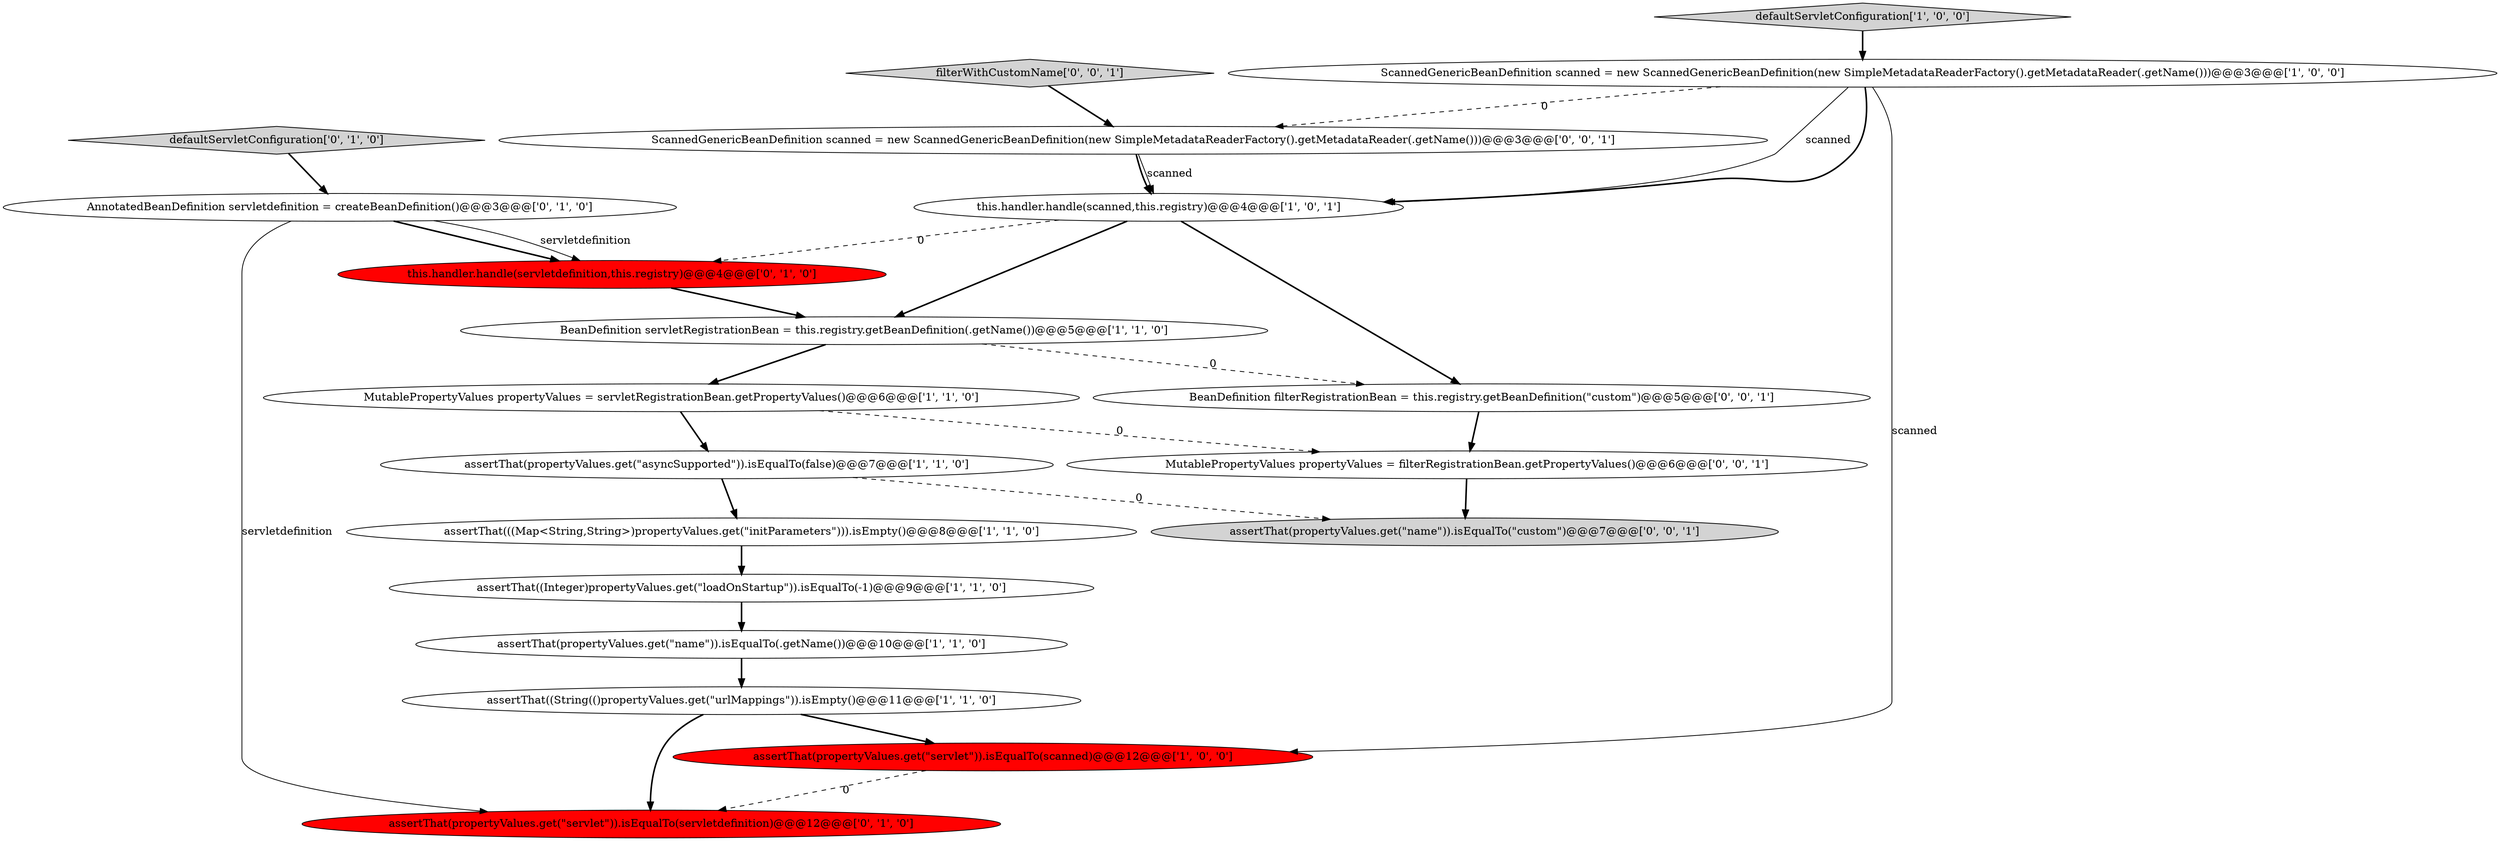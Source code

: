 digraph {
10 [style = filled, label = "assertThat(propertyValues.get(\"name\")).isEqualTo(.getName())@@@10@@@['1', '1', '0']", fillcolor = white, shape = ellipse image = "AAA0AAABBB1BBB"];
17 [style = filled, label = "MutablePropertyValues propertyValues = filterRegistrationBean.getPropertyValues()@@@6@@@['0', '0', '1']", fillcolor = white, shape = ellipse image = "AAA0AAABBB3BBB"];
8 [style = filled, label = "assertThat(((Map<String,String>)propertyValues.get(\"initParameters\"))).isEmpty()@@@8@@@['1', '1', '0']", fillcolor = white, shape = ellipse image = "AAA0AAABBB1BBB"];
2 [style = filled, label = "defaultServletConfiguration['1', '0', '0']", fillcolor = lightgray, shape = diamond image = "AAA0AAABBB1BBB"];
4 [style = filled, label = "assertThat(propertyValues.get(\"asyncSupported\")).isEqualTo(false)@@@7@@@['1', '1', '0']", fillcolor = white, shape = ellipse image = "AAA0AAABBB1BBB"];
5 [style = filled, label = "assertThat((Integer)propertyValues.get(\"loadOnStartup\")).isEqualTo(-1)@@@9@@@['1', '1', '0']", fillcolor = white, shape = ellipse image = "AAA0AAABBB1BBB"];
6 [style = filled, label = "this.handler.handle(scanned,this.registry)@@@4@@@['1', '0', '1']", fillcolor = white, shape = ellipse image = "AAA0AAABBB1BBB"];
14 [style = filled, label = "defaultServletConfiguration['0', '1', '0']", fillcolor = lightgray, shape = diamond image = "AAA0AAABBB2BBB"];
3 [style = filled, label = "BeanDefinition servletRegistrationBean = this.registry.getBeanDefinition(.getName())@@@5@@@['1', '1', '0']", fillcolor = white, shape = ellipse image = "AAA0AAABBB1BBB"];
16 [style = filled, label = "BeanDefinition filterRegistrationBean = this.registry.getBeanDefinition(\"custom\")@@@5@@@['0', '0', '1']", fillcolor = white, shape = ellipse image = "AAA0AAABBB3BBB"];
18 [style = filled, label = "assertThat(propertyValues.get(\"name\")).isEqualTo(\"custom\")@@@7@@@['0', '0', '1']", fillcolor = lightgray, shape = ellipse image = "AAA0AAABBB3BBB"];
13 [style = filled, label = "AnnotatedBeanDefinition servletdefinition = createBeanDefinition()@@@3@@@['0', '1', '0']", fillcolor = white, shape = ellipse image = "AAA0AAABBB2BBB"];
19 [style = filled, label = "ScannedGenericBeanDefinition scanned = new ScannedGenericBeanDefinition(new SimpleMetadataReaderFactory().getMetadataReader(.getName()))@@@3@@@['0', '0', '1']", fillcolor = white, shape = ellipse image = "AAA0AAABBB3BBB"];
0 [style = filled, label = "assertThat(propertyValues.get(\"servlet\")).isEqualTo(scanned)@@@12@@@['1', '0', '0']", fillcolor = red, shape = ellipse image = "AAA1AAABBB1BBB"];
1 [style = filled, label = "assertThat((String(()propertyValues.get(\"urlMappings\")).isEmpty()@@@11@@@['1', '1', '0']", fillcolor = white, shape = ellipse image = "AAA0AAABBB1BBB"];
7 [style = filled, label = "MutablePropertyValues propertyValues = servletRegistrationBean.getPropertyValues()@@@6@@@['1', '1', '0']", fillcolor = white, shape = ellipse image = "AAA0AAABBB1BBB"];
12 [style = filled, label = "this.handler.handle(servletdefinition,this.registry)@@@4@@@['0', '1', '0']", fillcolor = red, shape = ellipse image = "AAA1AAABBB2BBB"];
9 [style = filled, label = "ScannedGenericBeanDefinition scanned = new ScannedGenericBeanDefinition(new SimpleMetadataReaderFactory().getMetadataReader(.getName()))@@@3@@@['1', '0', '0']", fillcolor = white, shape = ellipse image = "AAA0AAABBB1BBB"];
15 [style = filled, label = "filterWithCustomName['0', '0', '1']", fillcolor = lightgray, shape = diamond image = "AAA0AAABBB3BBB"];
11 [style = filled, label = "assertThat(propertyValues.get(\"servlet\")).isEqualTo(servletdefinition)@@@12@@@['0', '1', '0']", fillcolor = red, shape = ellipse image = "AAA1AAABBB2BBB"];
13->12 [style = solid, label="servletdefinition"];
4->18 [style = dashed, label="0"];
6->3 [style = bold, label=""];
5->10 [style = bold, label=""];
9->6 [style = solid, label="scanned"];
7->17 [style = dashed, label="0"];
9->0 [style = solid, label="scanned"];
0->11 [style = dashed, label="0"];
1->0 [style = bold, label=""];
7->4 [style = bold, label=""];
2->9 [style = bold, label=""];
16->17 [style = bold, label=""];
15->19 [style = bold, label=""];
19->6 [style = bold, label=""];
1->11 [style = bold, label=""];
9->6 [style = bold, label=""];
6->12 [style = dashed, label="0"];
9->19 [style = dashed, label="0"];
13->11 [style = solid, label="servletdefinition"];
13->12 [style = bold, label=""];
8->5 [style = bold, label=""];
3->7 [style = bold, label=""];
6->16 [style = bold, label=""];
4->8 [style = bold, label=""];
12->3 [style = bold, label=""];
14->13 [style = bold, label=""];
10->1 [style = bold, label=""];
19->6 [style = solid, label="scanned"];
17->18 [style = bold, label=""];
3->16 [style = dashed, label="0"];
}
